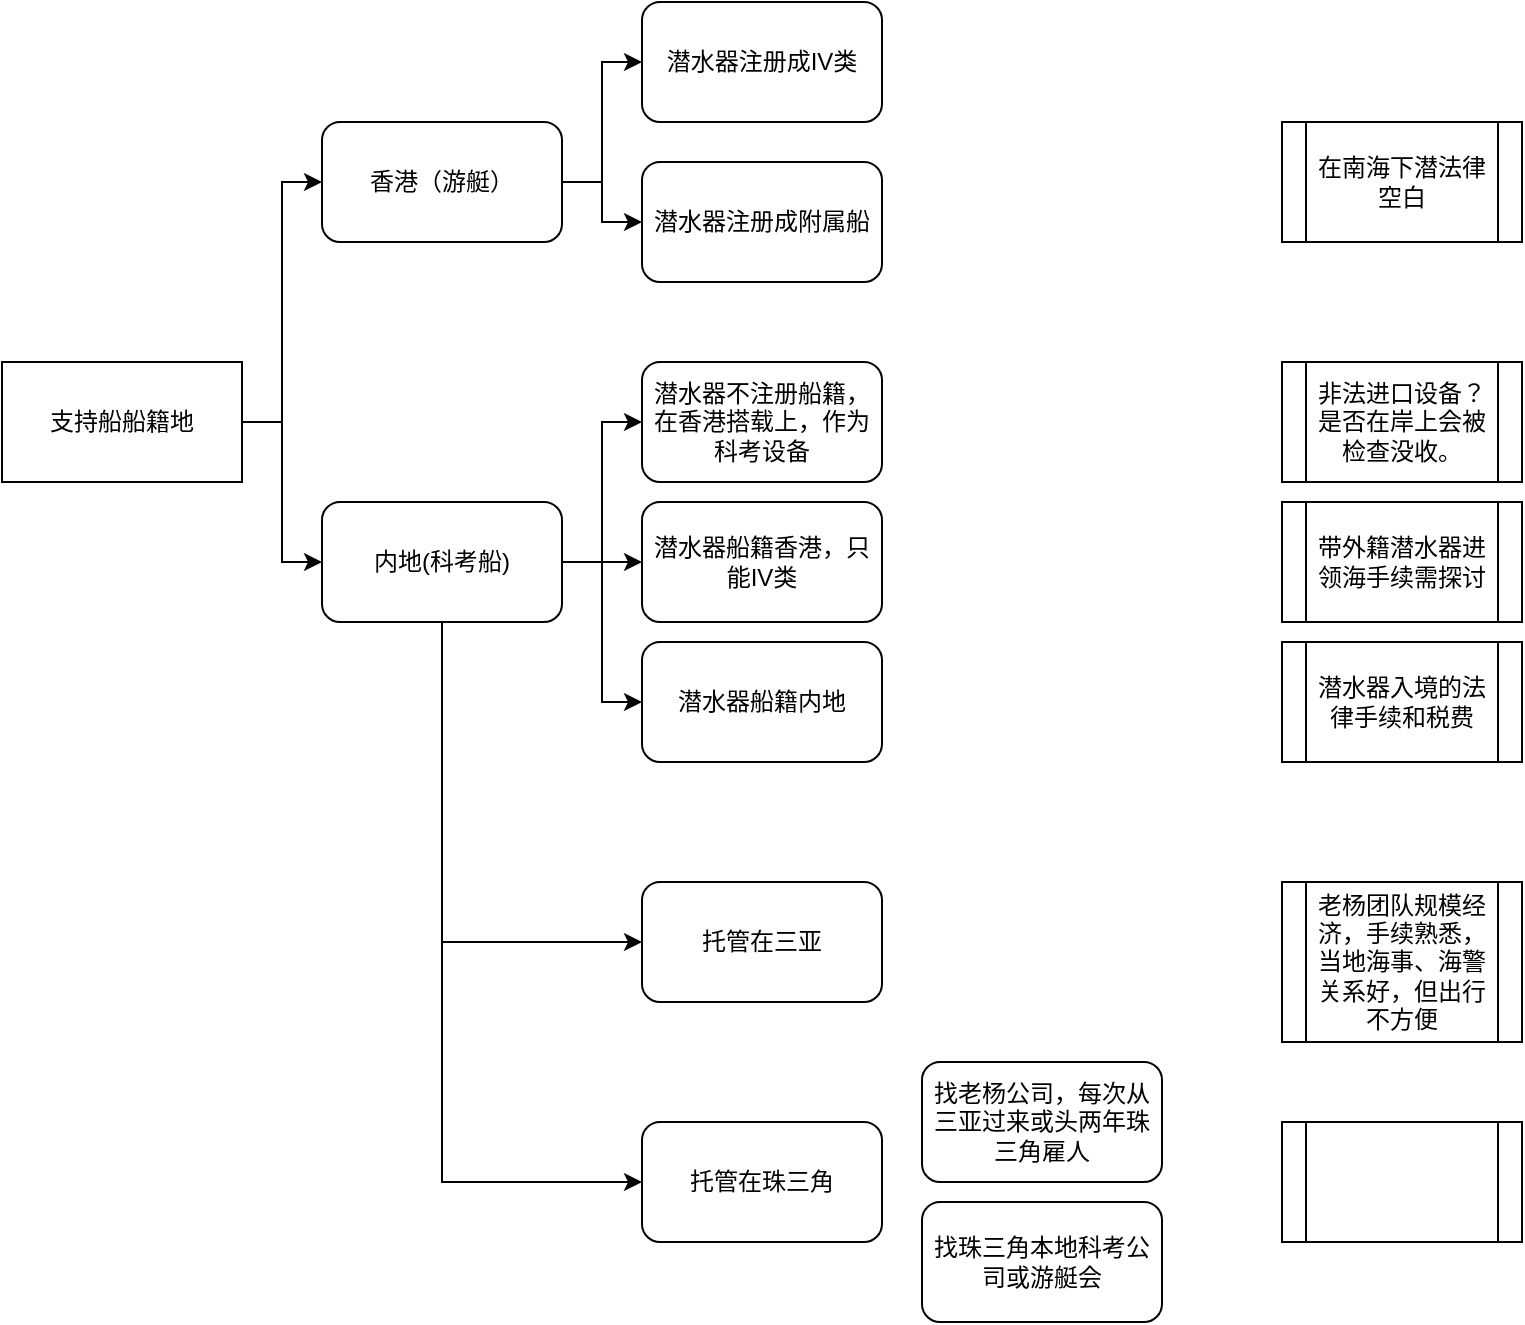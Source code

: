 <mxfile version="22.1.11" type="github">
  <diagram name="第 1 页" id="tAkSXGFJ9aGwxHN90IYv">
    <mxGraphModel dx="1379" dy="796" grid="1" gridSize="10" guides="1" tooltips="1" connect="1" arrows="1" fold="1" page="1" pageScale="1" pageWidth="827" pageHeight="1169" math="0" shadow="0">
      <root>
        <mxCell id="0" />
        <mxCell id="1" parent="0" />
        <mxCell id="bbb0xuv7O0a4QDUGZQx4-8" style="edgeStyle=orthogonalEdgeStyle;rounded=0;orthogonalLoop=1;jettySize=auto;html=1;exitX=1;exitY=0.5;exitDx=0;exitDy=0;entryX=0;entryY=0.5;entryDx=0;entryDy=0;" edge="1" parent="1" source="bbb0xuv7O0a4QDUGZQx4-1" target="bbb0xuv7O0a4QDUGZQx4-2">
          <mxGeometry relative="1" as="geometry" />
        </mxCell>
        <mxCell id="bbb0xuv7O0a4QDUGZQx4-9" style="edgeStyle=orthogonalEdgeStyle;rounded=0;orthogonalLoop=1;jettySize=auto;html=1;exitX=1;exitY=0.5;exitDx=0;exitDy=0;entryX=0;entryY=0.5;entryDx=0;entryDy=0;" edge="1" parent="1" source="bbb0xuv7O0a4QDUGZQx4-1" target="bbb0xuv7O0a4QDUGZQx4-3">
          <mxGeometry relative="1" as="geometry" />
        </mxCell>
        <mxCell id="bbb0xuv7O0a4QDUGZQx4-1" value="支持船船籍地" style="rounded=0;whiteSpace=wrap;html=1;" vertex="1" parent="1">
          <mxGeometry x="10" y="314" width="120" height="60" as="geometry" />
        </mxCell>
        <mxCell id="bbb0xuv7O0a4QDUGZQx4-31" style="edgeStyle=orthogonalEdgeStyle;rounded=0;orthogonalLoop=1;jettySize=auto;html=1;exitX=1;exitY=0.5;exitDx=0;exitDy=0;entryX=0;entryY=0.5;entryDx=0;entryDy=0;" edge="1" parent="1" source="bbb0xuv7O0a4QDUGZQx4-2" target="bbb0xuv7O0a4QDUGZQx4-23">
          <mxGeometry relative="1" as="geometry" />
        </mxCell>
        <mxCell id="bbb0xuv7O0a4QDUGZQx4-32" style="edgeStyle=orthogonalEdgeStyle;rounded=0;orthogonalLoop=1;jettySize=auto;html=1;exitX=1;exitY=0.5;exitDx=0;exitDy=0;entryX=0;entryY=0.5;entryDx=0;entryDy=0;" edge="1" parent="1" source="bbb0xuv7O0a4QDUGZQx4-2" target="bbb0xuv7O0a4QDUGZQx4-24">
          <mxGeometry relative="1" as="geometry" />
        </mxCell>
        <mxCell id="bbb0xuv7O0a4QDUGZQx4-2" value="香港（游艇）" style="rounded=1;whiteSpace=wrap;html=1;" vertex="1" parent="1">
          <mxGeometry x="170" y="194" width="120" height="60" as="geometry" />
        </mxCell>
        <mxCell id="bbb0xuv7O0a4QDUGZQx4-6" style="edgeStyle=orthogonalEdgeStyle;rounded=0;orthogonalLoop=1;jettySize=auto;html=1;exitX=1;exitY=0.5;exitDx=0;exitDy=0;entryX=0;entryY=0.5;entryDx=0;entryDy=0;" edge="1" parent="1" source="bbb0xuv7O0a4QDUGZQx4-3" target="bbb0xuv7O0a4QDUGZQx4-4">
          <mxGeometry relative="1" as="geometry" />
        </mxCell>
        <mxCell id="bbb0xuv7O0a4QDUGZQx4-7" style="edgeStyle=orthogonalEdgeStyle;rounded=0;orthogonalLoop=1;jettySize=auto;html=1;exitX=1;exitY=0.5;exitDx=0;exitDy=0;entryX=0;entryY=0.5;entryDx=0;entryDy=0;" edge="1" parent="1" source="bbb0xuv7O0a4QDUGZQx4-3" target="bbb0xuv7O0a4QDUGZQx4-5">
          <mxGeometry relative="1" as="geometry" />
        </mxCell>
        <mxCell id="bbb0xuv7O0a4QDUGZQx4-20" style="edgeStyle=orthogonalEdgeStyle;rounded=0;orthogonalLoop=1;jettySize=auto;html=1;exitX=0.5;exitY=1;exitDx=0;exitDy=0;entryX=0;entryY=0.5;entryDx=0;entryDy=0;" edge="1" parent="1" source="bbb0xuv7O0a4QDUGZQx4-3" target="bbb0xuv7O0a4QDUGZQx4-17">
          <mxGeometry relative="1" as="geometry" />
        </mxCell>
        <mxCell id="bbb0xuv7O0a4QDUGZQx4-21" style="edgeStyle=orthogonalEdgeStyle;rounded=0;orthogonalLoop=1;jettySize=auto;html=1;exitX=0.5;exitY=1;exitDx=0;exitDy=0;entryX=0;entryY=0.5;entryDx=0;entryDy=0;" edge="1" parent="1" source="bbb0xuv7O0a4QDUGZQx4-3" target="bbb0xuv7O0a4QDUGZQx4-18">
          <mxGeometry relative="1" as="geometry" />
        </mxCell>
        <mxCell id="bbb0xuv7O0a4QDUGZQx4-27" style="edgeStyle=orthogonalEdgeStyle;rounded=0;orthogonalLoop=1;jettySize=auto;html=1;exitX=1;exitY=0.5;exitDx=0;exitDy=0;entryX=0;entryY=0.5;entryDx=0;entryDy=0;" edge="1" parent="1" source="bbb0xuv7O0a4QDUGZQx4-3" target="bbb0xuv7O0a4QDUGZQx4-25">
          <mxGeometry relative="1" as="geometry" />
        </mxCell>
        <mxCell id="bbb0xuv7O0a4QDUGZQx4-3" value="内地(科考船)" style="rounded=1;whiteSpace=wrap;html=1;" vertex="1" parent="1">
          <mxGeometry x="170" y="384" width="120" height="60" as="geometry" />
        </mxCell>
        <mxCell id="bbb0xuv7O0a4QDUGZQx4-4" value="潜水器不注册船籍，在香港搭载上，作为科考设备" style="rounded=1;whiteSpace=wrap;html=1;" vertex="1" parent="1">
          <mxGeometry x="330" y="314" width="120" height="60" as="geometry" />
        </mxCell>
        <mxCell id="bbb0xuv7O0a4QDUGZQx4-5" value="潜水器船籍内地" style="rounded=1;whiteSpace=wrap;html=1;" vertex="1" parent="1">
          <mxGeometry x="330" y="454" width="120" height="60" as="geometry" />
        </mxCell>
        <mxCell id="bbb0xuv7O0a4QDUGZQx4-12" value="在南海下潜法律空白" style="shape=process;whiteSpace=wrap;html=1;backgroundOutline=1;" vertex="1" parent="1">
          <mxGeometry x="650" y="194" width="120" height="60" as="geometry" />
        </mxCell>
        <mxCell id="bbb0xuv7O0a4QDUGZQx4-13" value="非法进口设备？是否在岸上会被检查没收。" style="shape=process;whiteSpace=wrap;html=1;backgroundOutline=1;" vertex="1" parent="1">
          <mxGeometry x="650" y="314" width="120" height="60" as="geometry" />
        </mxCell>
        <mxCell id="bbb0xuv7O0a4QDUGZQx4-14" value="潜水器入境的法律手续和税费" style="shape=process;whiteSpace=wrap;html=1;backgroundOutline=1;" vertex="1" parent="1">
          <mxGeometry x="650" y="454" width="120" height="60" as="geometry" />
        </mxCell>
        <mxCell id="bbb0xuv7O0a4QDUGZQx4-17" value="托管在三亚" style="rounded=1;whiteSpace=wrap;html=1;" vertex="1" parent="1">
          <mxGeometry x="330" y="574" width="120" height="60" as="geometry" />
        </mxCell>
        <mxCell id="bbb0xuv7O0a4QDUGZQx4-18" value="托管在珠三角" style="rounded=1;whiteSpace=wrap;html=1;" vertex="1" parent="1">
          <mxGeometry x="330" y="694" width="120" height="60" as="geometry" />
        </mxCell>
        <mxCell id="bbb0xuv7O0a4QDUGZQx4-19" value="老杨团队规模经济，手续熟悉，当地海事、海警关系好，但出行不方便" style="shape=process;whiteSpace=wrap;html=1;backgroundOutline=1;" vertex="1" parent="1">
          <mxGeometry x="650" y="574" width="120" height="80" as="geometry" />
        </mxCell>
        <mxCell id="bbb0xuv7O0a4QDUGZQx4-22" value="" style="shape=process;whiteSpace=wrap;html=1;backgroundOutline=1;" vertex="1" parent="1">
          <mxGeometry x="650" y="694" width="120" height="60" as="geometry" />
        </mxCell>
        <mxCell id="bbb0xuv7O0a4QDUGZQx4-23" value="潜水器注册成IV类" style="rounded=1;whiteSpace=wrap;html=1;" vertex="1" parent="1">
          <mxGeometry x="330" y="134" width="120" height="60" as="geometry" />
        </mxCell>
        <mxCell id="bbb0xuv7O0a4QDUGZQx4-24" value="潜水器注册成附属船" style="rounded=1;whiteSpace=wrap;html=1;" vertex="1" parent="1">
          <mxGeometry x="330" y="214" width="120" height="60" as="geometry" />
        </mxCell>
        <mxCell id="bbb0xuv7O0a4QDUGZQx4-25" value="潜水器船籍香港，只能IV类" style="rounded=1;whiteSpace=wrap;html=1;" vertex="1" parent="1">
          <mxGeometry x="330" y="384" width="120" height="60" as="geometry" />
        </mxCell>
        <mxCell id="bbb0xuv7O0a4QDUGZQx4-26" value="带外籍潜水器进领海手续需探讨" style="shape=process;whiteSpace=wrap;html=1;backgroundOutline=1;" vertex="1" parent="1">
          <mxGeometry x="650" y="384" width="120" height="60" as="geometry" />
        </mxCell>
        <mxCell id="bbb0xuv7O0a4QDUGZQx4-28" value="找老杨公司，每次从三亚过来或头两年珠三角雇人" style="rounded=1;whiteSpace=wrap;html=1;" vertex="1" parent="1">
          <mxGeometry x="470" y="664" width="120" height="60" as="geometry" />
        </mxCell>
        <mxCell id="bbb0xuv7O0a4QDUGZQx4-29" value="找珠三角本地科考公司或游艇会" style="rounded=1;whiteSpace=wrap;html=1;" vertex="1" parent="1">
          <mxGeometry x="470" y="734" width="120" height="60" as="geometry" />
        </mxCell>
      </root>
    </mxGraphModel>
  </diagram>
</mxfile>
